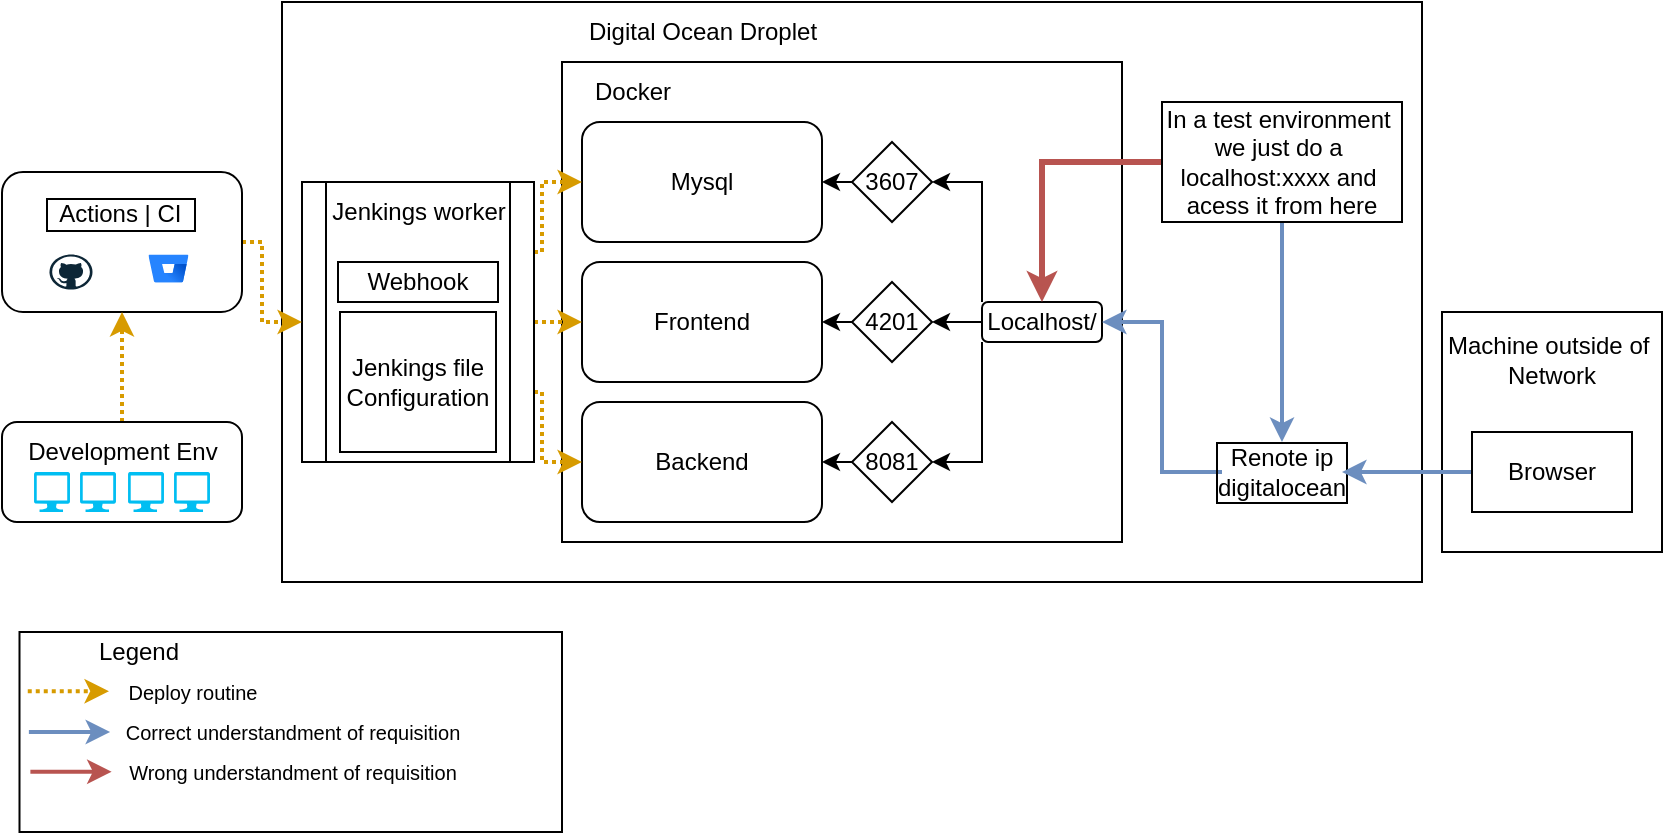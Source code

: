 <mxfile version="22.0.4" type="github">
  <diagram name="Page-1" id="SEeTiFl5rVw57Y517ee5">
    <mxGraphModel dx="1412" dy="790" grid="1" gridSize="10" guides="1" tooltips="1" connect="1" arrows="1" fold="1" page="1" pageScale="1" pageWidth="850" pageHeight="1100" math="0" shadow="0">
      <root>
        <mxCell id="0" />
        <mxCell id="1" parent="0" />
        <mxCell id="GByR40YoezbTgpoBRod4-1" value="" style="rounded=0;whiteSpace=wrap;html=1;" parent="1" vertex="1">
          <mxGeometry x="150" y="70" width="570" height="290" as="geometry" />
        </mxCell>
        <mxCell id="GByR40YoezbTgpoBRod4-3" value="Machine outside of&amp;nbsp;&lt;br&gt;Network&lt;br&gt;&lt;br&gt;&lt;br&gt;&lt;br&gt;&lt;br&gt;&lt;br&gt;" style="rounded=0;whiteSpace=wrap;html=1;" parent="1" vertex="1">
          <mxGeometry x="730" y="225" width="110" height="120" as="geometry" />
        </mxCell>
        <mxCell id="GByR40YoezbTgpoBRod4-4" value="Digital Ocean Droplet" style="text;html=1;align=center;verticalAlign=middle;resizable=0;points=[];autosize=1;strokeColor=none;fillColor=none;" parent="1" vertex="1">
          <mxGeometry x="290" y="70" width="140" height="30" as="geometry" />
        </mxCell>
        <mxCell id="GByR40YoezbTgpoBRod4-9" value="" style="rounded=0;whiteSpace=wrap;html=1;" parent="1" vertex="1">
          <mxGeometry x="290" y="100" width="280" height="240" as="geometry" />
        </mxCell>
        <mxCell id="GByR40YoezbTgpoBRod4-10" value="Docker" style="text;html=1;align=center;verticalAlign=middle;resizable=0;points=[];autosize=1;strokeColor=none;fillColor=none;" parent="1" vertex="1">
          <mxGeometry x="295" y="100" width="60" height="30" as="geometry" />
        </mxCell>
        <mxCell id="GByR40YoezbTgpoBRod4-5" value="Mysql" style="rounded=1;whiteSpace=wrap;html=1;" parent="1" vertex="1">
          <mxGeometry x="300" y="130" width="120" height="60" as="geometry" />
        </mxCell>
        <mxCell id="GByR40YoezbTgpoBRod4-6" value="Frontend" style="rounded=1;whiteSpace=wrap;html=1;" parent="1" vertex="1">
          <mxGeometry x="300" y="200" width="120" height="60" as="geometry" />
        </mxCell>
        <mxCell id="GByR40YoezbTgpoBRod4-7" value="Backend" style="rounded=1;whiteSpace=wrap;html=1;" parent="1" vertex="1">
          <mxGeometry x="300" y="270" width="120" height="60" as="geometry" />
        </mxCell>
        <mxCell id="GByR40YoezbTgpoBRod4-14" style="edgeStyle=orthogonalEdgeStyle;rounded=0;orthogonalLoop=1;jettySize=auto;html=1;exitX=0;exitY=0.5;exitDx=0;exitDy=0;entryX=1;entryY=0.5;entryDx=0;entryDy=0;" parent="1" source="GByR40YoezbTgpoBRod4-11" target="GByR40YoezbTgpoBRod4-5" edge="1">
          <mxGeometry relative="1" as="geometry" />
        </mxCell>
        <mxCell id="GByR40YoezbTgpoBRod4-11" value="3607" style="rhombus;whiteSpace=wrap;html=1;" parent="1" vertex="1">
          <mxGeometry x="435" y="140" width="40" height="40" as="geometry" />
        </mxCell>
        <mxCell id="GByR40YoezbTgpoBRod4-15" style="edgeStyle=orthogonalEdgeStyle;rounded=0;orthogonalLoop=1;jettySize=auto;html=1;exitX=0;exitY=0.5;exitDx=0;exitDy=0;entryX=1;entryY=0.5;entryDx=0;entryDy=0;" parent="1" source="GByR40YoezbTgpoBRod4-12" target="GByR40YoezbTgpoBRod4-6" edge="1">
          <mxGeometry relative="1" as="geometry" />
        </mxCell>
        <mxCell id="GByR40YoezbTgpoBRod4-12" value="4201" style="rhombus;whiteSpace=wrap;html=1;" parent="1" vertex="1">
          <mxGeometry x="435" y="210" width="40" height="40" as="geometry" />
        </mxCell>
        <mxCell id="GByR40YoezbTgpoBRod4-16" style="edgeStyle=orthogonalEdgeStyle;rounded=0;orthogonalLoop=1;jettySize=auto;html=1;exitX=0;exitY=0.5;exitDx=0;exitDy=0;entryX=1;entryY=0.5;entryDx=0;entryDy=0;" parent="1" source="GByR40YoezbTgpoBRod4-13" target="GByR40YoezbTgpoBRod4-7" edge="1">
          <mxGeometry relative="1" as="geometry" />
        </mxCell>
        <mxCell id="GByR40YoezbTgpoBRod4-13" value="8081" style="rhombus;whiteSpace=wrap;html=1;" parent="1" vertex="1">
          <mxGeometry x="435" y="280" width="40" height="40" as="geometry" />
        </mxCell>
        <mxCell id="GByR40YoezbTgpoBRod4-19" style="edgeStyle=orthogonalEdgeStyle;rounded=0;orthogonalLoop=1;jettySize=auto;html=1;exitX=0;exitY=0;exitDx=0;exitDy=0;entryX=1;entryY=0.5;entryDx=0;entryDy=0;" parent="1" source="GByR40YoezbTgpoBRod4-18" target="GByR40YoezbTgpoBRod4-11" edge="1">
          <mxGeometry relative="1" as="geometry" />
        </mxCell>
        <mxCell id="GByR40YoezbTgpoBRod4-20" style="edgeStyle=orthogonalEdgeStyle;rounded=0;orthogonalLoop=1;jettySize=auto;html=1;exitX=0;exitY=0.5;exitDx=0;exitDy=0;entryX=1;entryY=0.5;entryDx=0;entryDy=0;" parent="1" source="GByR40YoezbTgpoBRod4-18" target="GByR40YoezbTgpoBRod4-12" edge="1">
          <mxGeometry relative="1" as="geometry" />
        </mxCell>
        <mxCell id="GByR40YoezbTgpoBRod4-21" style="edgeStyle=orthogonalEdgeStyle;rounded=0;orthogonalLoop=1;jettySize=auto;html=1;exitX=0;exitY=1;exitDx=0;exitDy=0;entryX=1;entryY=0.5;entryDx=0;entryDy=0;" parent="1" source="GByR40YoezbTgpoBRod4-18" target="GByR40YoezbTgpoBRod4-13" edge="1">
          <mxGeometry relative="1" as="geometry" />
        </mxCell>
        <mxCell id="GByR40YoezbTgpoBRod4-18" value="Localhost/" style="rounded=1;whiteSpace=wrap;html=1;" parent="1" vertex="1">
          <mxGeometry x="500" y="220" width="60" height="20" as="geometry" />
        </mxCell>
        <mxCell id="GByR40YoezbTgpoBRod4-24" style="edgeStyle=orthogonalEdgeStyle;rounded=0;orthogonalLoop=1;jettySize=auto;html=1;exitX=0;exitY=0.5;exitDx=0;exitDy=0;entryX=0.5;entryY=0;entryDx=0;entryDy=0;fillColor=#f8cecc;strokeColor=#b85450;strokeWidth=3;" parent="1" source="GByR40YoezbTgpoBRod4-23" target="GByR40YoezbTgpoBRod4-18" edge="1">
          <mxGeometry relative="1" as="geometry" />
        </mxCell>
        <mxCell id="GByR40YoezbTgpoBRod4-32" style="edgeStyle=orthogonalEdgeStyle;rounded=1;orthogonalLoop=1;jettySize=auto;html=1;exitX=0.5;exitY=1;exitDx=0;exitDy=0;entryX=0.5;entryY=0;entryDx=0;entryDy=0;fillColor=#dae8fc;strokeColor=#6c8ebf;strokeWidth=2;" parent="1" source="GByR40YoezbTgpoBRod4-23" target="GByR40YoezbTgpoBRod4-28" edge="1">
          <mxGeometry relative="1" as="geometry" />
        </mxCell>
        <mxCell id="GByR40YoezbTgpoBRod4-23" value="In a test environment&amp;nbsp;&lt;br&gt;we just do a&amp;nbsp;&lt;br&gt;localhost:xxxx and&amp;nbsp;&lt;br&gt;acess it from here" style="rounded=0;whiteSpace=wrap;html=1;" parent="1" vertex="1">
          <mxGeometry x="590" y="120" width="120" height="60" as="geometry" />
        </mxCell>
        <mxCell id="GByR40YoezbTgpoBRod4-31" style="edgeStyle=orthogonalEdgeStyle;rounded=0;orthogonalLoop=1;jettySize=auto;html=1;exitX=0;exitY=0.5;exitDx=0;exitDy=0;entryX=1;entryY=0.5;entryDx=0;entryDy=0;fillColor=#dae8fc;strokeColor=#6c8ebf;strokeWidth=2;" parent="1" source="GByR40YoezbTgpoBRod4-28" target="GByR40YoezbTgpoBRod4-18" edge="1">
          <mxGeometry relative="1" as="geometry" />
        </mxCell>
        <mxCell id="GByR40YoezbTgpoBRod4-28" value="Renote ip digitalocean&lt;br&gt;" style="text;html=1;strokeColor=none;fillColor=none;align=center;verticalAlign=middle;whiteSpace=wrap;rounded=0;labelBorderColor=default;" parent="1" vertex="1">
          <mxGeometry x="620" y="290" width="60" height="30" as="geometry" />
        </mxCell>
        <mxCell id="GByR40YoezbTgpoBRod4-30" style="edgeStyle=orthogonalEdgeStyle;orthogonalLoop=1;jettySize=auto;html=1;exitX=0;exitY=0.5;exitDx=0;exitDy=0;entryX=1;entryY=0.5;entryDx=0;entryDy=0;fillColor=#dae8fc;strokeColor=#6c8ebf;strokeWidth=2;rounded=0;" parent="1" source="GByR40YoezbTgpoBRod4-29" target="GByR40YoezbTgpoBRod4-28" edge="1">
          <mxGeometry relative="1" as="geometry" />
        </mxCell>
        <mxCell id="GByR40YoezbTgpoBRod4-29" value="Browser" style="rounded=0;whiteSpace=wrap;html=1;" parent="1" vertex="1">
          <mxGeometry x="745" y="285" width="80" height="40" as="geometry" />
        </mxCell>
        <mxCell id="AOoldhMt0bA1JCbf55Pr-22" style="edgeStyle=orthogonalEdgeStyle;rounded=0;orthogonalLoop=1;jettySize=auto;html=1;exitX=1;exitY=0.25;exitDx=0;exitDy=0;entryX=0;entryY=0.5;entryDx=0;entryDy=0;fillColor=#ffe6cc;strokeColor=#d79b00;strokeWidth=2;dashed=1;dashPattern=1 1;" edge="1" parent="1" source="AOoldhMt0bA1JCbf55Pr-1" target="GByR40YoezbTgpoBRod4-5">
          <mxGeometry relative="1" as="geometry">
            <Array as="points">
              <mxPoint x="280" y="195" />
              <mxPoint x="280" y="160" />
            </Array>
          </mxGeometry>
        </mxCell>
        <mxCell id="AOoldhMt0bA1JCbf55Pr-23" style="edgeStyle=orthogonalEdgeStyle;rounded=0;orthogonalLoop=1;jettySize=auto;html=1;exitX=1;exitY=0.5;exitDx=0;exitDy=0;entryX=0;entryY=0.5;entryDx=0;entryDy=0;fillColor=#ffe6cc;strokeColor=#d79b00;strokeWidth=2;dashed=1;dashPattern=1 1;" edge="1" parent="1" source="AOoldhMt0bA1JCbf55Pr-1" target="GByR40YoezbTgpoBRod4-6">
          <mxGeometry relative="1" as="geometry" />
        </mxCell>
        <mxCell id="AOoldhMt0bA1JCbf55Pr-24" style="edgeStyle=orthogonalEdgeStyle;rounded=0;orthogonalLoop=1;jettySize=auto;html=1;exitX=1;exitY=0.75;exitDx=0;exitDy=0;fillColor=#ffe6cc;strokeColor=#d79b00;strokeWidth=2;dashed=1;dashPattern=1 1;" edge="1" parent="1" source="AOoldhMt0bA1JCbf55Pr-1" target="GByR40YoezbTgpoBRod4-7">
          <mxGeometry relative="1" as="geometry">
            <Array as="points">
              <mxPoint x="280" y="265" />
              <mxPoint x="280" y="300" />
            </Array>
          </mxGeometry>
        </mxCell>
        <mxCell id="AOoldhMt0bA1JCbf55Pr-1" value="" style="shape=process;whiteSpace=wrap;html=1;backgroundOutline=1;" vertex="1" parent="1">
          <mxGeometry x="160" y="160" width="116" height="140" as="geometry" />
        </mxCell>
        <mxCell id="AOoldhMt0bA1JCbf55Pr-21" style="edgeStyle=orthogonalEdgeStyle;rounded=0;orthogonalLoop=1;jettySize=auto;html=1;exitX=1;exitY=0.5;exitDx=0;exitDy=0;entryX=0;entryY=0.5;entryDx=0;entryDy=0;fillColor=#ffe6cc;strokeColor=#d79b00;strokeWidth=2;dashed=1;dashPattern=1 1;" edge="1" parent="1" source="AOoldhMt0bA1JCbf55Pr-4" target="AOoldhMt0bA1JCbf55Pr-1">
          <mxGeometry relative="1" as="geometry">
            <Array as="points">
              <mxPoint x="140" y="190" />
              <mxPoint x="140" y="230" />
            </Array>
          </mxGeometry>
        </mxCell>
        <mxCell id="AOoldhMt0bA1JCbf55Pr-4" value="" style="rounded=1;whiteSpace=wrap;html=1;" vertex="1" parent="1">
          <mxGeometry x="10" y="155" width="120" height="70" as="geometry" />
        </mxCell>
        <mxCell id="AOoldhMt0bA1JCbf55Pr-20" style="edgeStyle=orthogonalEdgeStyle;rounded=0;orthogonalLoop=1;jettySize=auto;html=1;exitX=0.5;exitY=0;exitDx=0;exitDy=0;entryX=0.5;entryY=1;entryDx=0;entryDy=0;strokeWidth=2;fillColor=#ffe6cc;strokeColor=#d79b00;dashed=1;dashPattern=1 1;" edge="1" parent="1" source="AOoldhMt0bA1JCbf55Pr-8" target="AOoldhMt0bA1JCbf55Pr-4">
          <mxGeometry relative="1" as="geometry" />
        </mxCell>
        <mxCell id="AOoldhMt0bA1JCbf55Pr-8" value="" style="rounded=1;whiteSpace=wrap;html=1;" vertex="1" parent="1">
          <mxGeometry x="10" y="280" width="120" height="50" as="geometry" />
        </mxCell>
        <mxCell id="AOoldhMt0bA1JCbf55Pr-9" value="" style="verticalLabelPosition=bottom;html=1;verticalAlign=top;align=center;strokeColor=none;fillColor=#00BEF2;shape=mxgraph.azure.computer;pointerEvents=1;" vertex="1" parent="1">
          <mxGeometry x="26" y="305" width="18" height="20" as="geometry" />
        </mxCell>
        <mxCell id="AOoldhMt0bA1JCbf55Pr-10" value="" style="verticalLabelPosition=bottom;html=1;verticalAlign=top;align=center;strokeColor=none;fillColor=#00BEF2;shape=mxgraph.azure.computer;pointerEvents=1;" vertex="1" parent="1">
          <mxGeometry x="49" y="305" width="18" height="20" as="geometry" />
        </mxCell>
        <mxCell id="AOoldhMt0bA1JCbf55Pr-11" value="" style="verticalLabelPosition=bottom;html=1;verticalAlign=top;align=center;strokeColor=none;fillColor=#00BEF2;shape=mxgraph.azure.computer;pointerEvents=1;" vertex="1" parent="1">
          <mxGeometry x="73" y="305" width="18" height="20" as="geometry" />
        </mxCell>
        <mxCell id="AOoldhMt0bA1JCbf55Pr-12" value="" style="verticalLabelPosition=bottom;html=1;verticalAlign=top;align=center;strokeColor=none;fillColor=#00BEF2;shape=mxgraph.azure.computer;pointerEvents=1;" vertex="1" parent="1">
          <mxGeometry x="96" y="305" width="18" height="20" as="geometry" />
        </mxCell>
        <mxCell id="AOoldhMt0bA1JCbf55Pr-14" value="Development Env" style="text;html=1;align=center;verticalAlign=middle;resizable=0;points=[];autosize=1;strokeColor=none;fillColor=none;" vertex="1" parent="1">
          <mxGeometry x="10" y="280" width="120" height="30" as="geometry" />
        </mxCell>
        <mxCell id="AOoldhMt0bA1JCbf55Pr-2" value="" style="dashed=0;outlineConnect=0;html=1;align=center;labelPosition=center;verticalLabelPosition=bottom;verticalAlign=top;shape=mxgraph.weblogos.github" vertex="1" parent="1">
          <mxGeometry x="33.75" y="196.25" width="21.5" height="17.5" as="geometry" />
        </mxCell>
        <mxCell id="AOoldhMt0bA1JCbf55Pr-5" value="" style="shape=image;html=1;verticalAlign=top;verticalLabelPosition=bottom;labelBackgroundColor=#ffffff;imageAspect=0;aspect=fixed;image=https://cdn4.iconfinder.com/data/icons/socialcones/508/Gitlab-128.png" vertex="1" parent="1">
          <mxGeometry x="54.75" y="191" width="28" height="28" as="geometry" />
        </mxCell>
        <mxCell id="AOoldhMt0bA1JCbf55Pr-6" value="" style="image;html=1;image=img/lib/atlassian/Bitbucket_Logo.svg;" vertex="1" parent="1">
          <mxGeometry x="83.25" y="196.25" width="20" height="14" as="geometry" />
        </mxCell>
        <mxCell id="AOoldhMt0bA1JCbf55Pr-16" value="&amp;nbsp; Actions | CI&amp;nbsp;&amp;nbsp;" style="text;html=1;align=center;verticalAlign=middle;resizable=0;points=[];autosize=1;strokeColor=none;fillColor=none;labelBorderColor=default;" vertex="1" parent="1">
          <mxGeometry x="18.75" y="161" width="100" height="30" as="geometry" />
        </mxCell>
        <mxCell id="AOoldhMt0bA1JCbf55Pr-17" value="Webhook" style="rounded=0;whiteSpace=wrap;html=1;" vertex="1" parent="1">
          <mxGeometry x="178" y="200" width="80" height="20" as="geometry" />
        </mxCell>
        <mxCell id="AOoldhMt0bA1JCbf55Pr-18" value="Jenkings worker" style="text;html=1;align=center;verticalAlign=middle;resizable=0;points=[];autosize=1;strokeColor=none;fillColor=none;" vertex="1" parent="1">
          <mxGeometry x="163" y="160" width="110" height="30" as="geometry" />
        </mxCell>
        <mxCell id="AOoldhMt0bA1JCbf55Pr-19" value="Jenkings file&lt;br&gt;Configuration" style="rounded=0;whiteSpace=wrap;html=1;" vertex="1" parent="1">
          <mxGeometry x="179" y="225" width="78" height="70" as="geometry" />
        </mxCell>
        <mxCell id="AOoldhMt0bA1JCbf55Pr-25" value="" style="rounded=0;whiteSpace=wrap;html=1;" vertex="1" parent="1">
          <mxGeometry x="18.75" y="385" width="271.25" height="100" as="geometry" />
        </mxCell>
        <mxCell id="AOoldhMt0bA1JCbf55Pr-26" value="Legend" style="text;html=1;align=center;verticalAlign=middle;resizable=0;points=[];autosize=1;strokeColor=none;fillColor=none;" vertex="1" parent="1">
          <mxGeometry x="47.5" y="380" width="60" height="30" as="geometry" />
        </mxCell>
        <mxCell id="AOoldhMt0bA1JCbf55Pr-27" value="" style="endArrow=classic;html=1;rounded=0;fillColor=#ffe6cc;strokeColor=#d79b00;strokeWidth=2;dashed=1;dashPattern=1 1;" edge="1" parent="1">
          <mxGeometry width="50" height="50" relative="1" as="geometry">
            <mxPoint x="22.88" y="414.58" as="sourcePoint" />
            <mxPoint x="63.5" y="414.58" as="targetPoint" />
          </mxGeometry>
        </mxCell>
        <mxCell id="AOoldhMt0bA1JCbf55Pr-30" value="" style="endArrow=classic;html=1;rounded=0;fillColor=#dae8fc;strokeColor=#6c8ebf;strokeWidth=2;" edge="1" parent="1">
          <mxGeometry width="50" height="50" relative="1" as="geometry">
            <mxPoint x="23.44" y="435" as="sourcePoint" />
            <mxPoint x="64.06" y="435" as="targetPoint" />
          </mxGeometry>
        </mxCell>
        <mxCell id="AOoldhMt0bA1JCbf55Pr-31" value="" style="endArrow=classic;html=1;rounded=0;fillColor=#f8cecc;strokeColor=#b85450;strokeWidth=2;" edge="1" parent="1">
          <mxGeometry width="50" height="50" relative="1" as="geometry">
            <mxPoint x="24.19" y="454.86" as="sourcePoint" />
            <mxPoint x="64.81" y="454.86" as="targetPoint" />
          </mxGeometry>
        </mxCell>
        <mxCell id="AOoldhMt0bA1JCbf55Pr-32" value="Deploy routine" style="text;html=1;align=center;verticalAlign=middle;resizable=0;points=[];autosize=1;strokeColor=none;fillColor=none;fontSize=10;" vertex="1" parent="1">
          <mxGeometry x="60" y="400" width="90" height="30" as="geometry" />
        </mxCell>
        <mxCell id="AOoldhMt0bA1JCbf55Pr-33" value="Wrong understandment of requisition" style="text;html=1;align=center;verticalAlign=middle;resizable=0;points=[];autosize=1;strokeColor=none;fillColor=none;fontSize=10;" vertex="1" parent="1">
          <mxGeometry x="60" y="440" width="190" height="30" as="geometry" />
        </mxCell>
        <mxCell id="AOoldhMt0bA1JCbf55Pr-34" value="Correct understandment of requisition" style="text;html=1;align=center;verticalAlign=middle;resizable=0;points=[];autosize=1;strokeColor=none;fillColor=none;fontSize=10;" vertex="1" parent="1">
          <mxGeometry x="60" y="420" width="190" height="30" as="geometry" />
        </mxCell>
      </root>
    </mxGraphModel>
  </diagram>
</mxfile>
